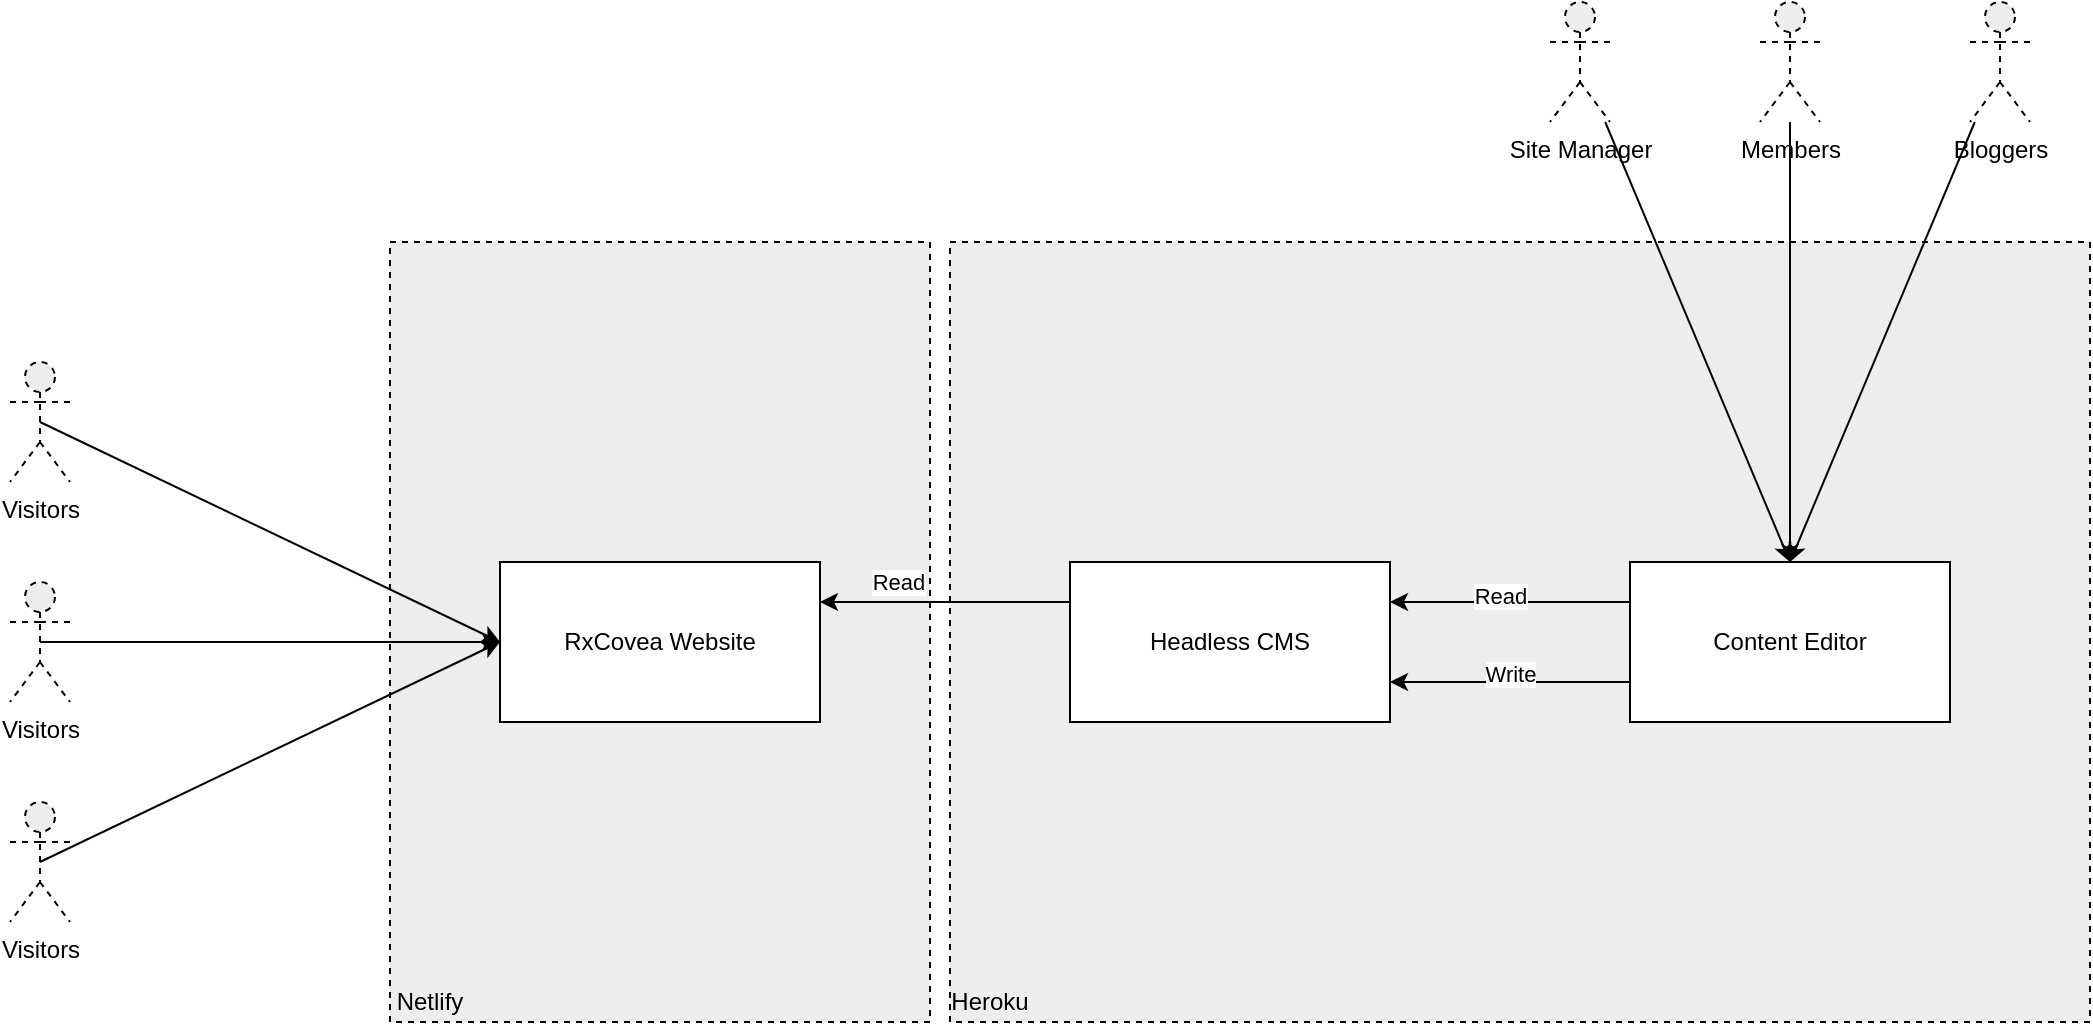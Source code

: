 <mxfile version="13.6.3" type="github"><diagram id="g9f8YXqFuwfR54DmbjSM" name="Page-1"><mxGraphModel dx="2053" dy="1036" grid="1" gridSize="10" guides="1" tooltips="1" connect="1" arrows="1" fold="1" page="1" pageScale="1" pageWidth="1100" pageHeight="850" math="0" shadow="0"><root><mxCell id="0"/><mxCell id="1" parent="0"/><mxCell id="TKctPU0jSjtF8buz-LvM-9" value="" style="rounded=0;whiteSpace=wrap;html=1;dashed=1;fillColor=#EDEDED;" vertex="1" parent="1"><mxGeometry x="220" y="160" width="270" height="390" as="geometry"/></mxCell><mxCell id="TKctPU0jSjtF8buz-LvM-8" value="" style="rounded=0;whiteSpace=wrap;html=1;dashed=1;fillColor=#EDEDED;" vertex="1" parent="1"><mxGeometry x="500" y="160" width="570" height="390" as="geometry"/></mxCell><mxCell id="TKctPU0jSjtF8buz-LvM-1" value="Headless CMS" style="rounded=0;whiteSpace=wrap;html=1;" vertex="1" parent="1"><mxGeometry x="560" y="320" width="160" height="80" as="geometry"/></mxCell><mxCell id="TKctPU0jSjtF8buz-LvM-13" style="edgeStyle=orthogonalEdgeStyle;rounded=0;orthogonalLoop=1;jettySize=auto;html=1;exitX=0;exitY=0.25;exitDx=0;exitDy=0;entryX=1;entryY=0.25;entryDx=0;entryDy=0;" edge="1" parent="1" source="TKctPU0jSjtF8buz-LvM-3" target="TKctPU0jSjtF8buz-LvM-1"><mxGeometry relative="1" as="geometry"/></mxCell><mxCell id="TKctPU0jSjtF8buz-LvM-15" value="Read" style="edgeLabel;html=1;align=center;verticalAlign=middle;resizable=0;points=[];" vertex="1" connectable="0" parent="TKctPU0jSjtF8buz-LvM-13"><mxGeometry x="0.083" y="-3" relative="1" as="geometry"><mxPoint as="offset"/></mxGeometry></mxCell><mxCell id="TKctPU0jSjtF8buz-LvM-14" style="edgeStyle=orthogonalEdgeStyle;rounded=0;orthogonalLoop=1;jettySize=auto;html=1;exitX=0;exitY=0.75;exitDx=0;exitDy=0;entryX=1;entryY=0.75;entryDx=0;entryDy=0;" edge="1" parent="1" source="TKctPU0jSjtF8buz-LvM-3" target="TKctPU0jSjtF8buz-LvM-1"><mxGeometry relative="1" as="geometry"/></mxCell><mxCell id="TKctPU0jSjtF8buz-LvM-16" value="Write" style="edgeLabel;html=1;align=center;verticalAlign=middle;resizable=0;points=[];" vertex="1" connectable="0" parent="TKctPU0jSjtF8buz-LvM-14"><mxGeometry x="0.083" y="-4" relative="1" as="geometry"><mxPoint x="5" as="offset"/></mxGeometry></mxCell><mxCell id="TKctPU0jSjtF8buz-LvM-3" value="Content Editor" style="rounded=0;whiteSpace=wrap;html=1;" vertex="1" parent="1"><mxGeometry x="840" y="320" width="160" height="80" as="geometry"/></mxCell><mxCell id="TKctPU0jSjtF8buz-LvM-11" value="RxCovea Website" style="rounded=0;whiteSpace=wrap;html=1;" vertex="1" parent="1"><mxGeometry x="275" y="320" width="160" height="80" as="geometry"/></mxCell><mxCell id="TKctPU0jSjtF8buz-LvM-17" value="Read" style="edgeStyle=orthogonalEdgeStyle;rounded=0;orthogonalLoop=1;jettySize=auto;html=1;exitX=0;exitY=0.25;exitDx=0;exitDy=0;entryX=1;entryY=0.25;entryDx=0;entryDy=0;" edge="1" parent="1" source="TKctPU0jSjtF8buz-LvM-1" target="TKctPU0jSjtF8buz-LvM-11"><mxGeometry x="0.375" y="-10" relative="1" as="geometry"><mxPoint as="offset"/></mxGeometry></mxCell><mxCell id="TKctPU0jSjtF8buz-LvM-18" value="Visitors" style="shape=umlActor;verticalLabelPosition=bottom;verticalAlign=top;html=1;outlineConnect=0;dashed=1;fillColor=#EDEDED;" vertex="1" parent="1"><mxGeometry x="30" y="220" width="30" height="60" as="geometry"/></mxCell><mxCell id="TKctPU0jSjtF8buz-LvM-19" value="Visitors" style="shape=umlActor;verticalLabelPosition=bottom;verticalAlign=top;html=1;outlineConnect=0;dashed=1;fillColor=#EDEDED;" vertex="1" parent="1"><mxGeometry x="30" y="330" width="30" height="60" as="geometry"/></mxCell><mxCell id="TKctPU0jSjtF8buz-LvM-20" value="Visitors" style="shape=umlActor;verticalLabelPosition=bottom;verticalAlign=top;html=1;outlineConnect=0;dashed=1;fillColor=#EDEDED;" vertex="1" parent="1"><mxGeometry x="30" y="440" width="30" height="60" as="geometry"/></mxCell><mxCell id="TKctPU0jSjtF8buz-LvM-23" value="Site Manager" style="shape=umlActor;verticalLabelPosition=bottom;verticalAlign=top;html=1;outlineConnect=0;dashed=1;fillColor=#EDEDED;" vertex="1" parent="1"><mxGeometry x="800" y="40" width="30" height="60" as="geometry"/></mxCell><mxCell id="TKctPU0jSjtF8buz-LvM-24" value="Members" style="shape=umlActor;verticalLabelPosition=bottom;verticalAlign=top;html=1;outlineConnect=0;dashed=1;fillColor=#EDEDED;" vertex="1" parent="1"><mxGeometry x="905" y="40" width="30" height="60" as="geometry"/></mxCell><mxCell id="TKctPU0jSjtF8buz-LvM-25" value="Bloggers" style="shape=umlActor;verticalLabelPosition=bottom;verticalAlign=top;html=1;outlineConnect=0;dashed=1;fillColor=#EDEDED;" vertex="1" parent="1"><mxGeometry x="1010" y="40" width="30" height="60" as="geometry"/></mxCell><mxCell id="TKctPU0jSjtF8buz-LvM-29" value="" style="endArrow=classic;html=1;" edge="1" parent="1" source="TKctPU0jSjtF8buz-LvM-23"><mxGeometry width="50" height="50" relative="1" as="geometry"><mxPoint x="670" y="100" as="sourcePoint"/><mxPoint x="920" y="320" as="targetPoint"/></mxGeometry></mxCell><mxCell id="TKctPU0jSjtF8buz-LvM-30" value="" style="endArrow=classic;html=1;entryX=0.5;entryY=0;entryDx=0;entryDy=0;" edge="1" parent="1" source="TKctPU0jSjtF8buz-LvM-24" target="TKctPU0jSjtF8buz-LvM-3"><mxGeometry width="50" height="50" relative="1" as="geometry"><mxPoint x="832.8" y="110" as="sourcePoint"/><mxPoint x="890" y="330" as="targetPoint"/></mxGeometry></mxCell><mxCell id="TKctPU0jSjtF8buz-LvM-31" value="" style="endArrow=classic;html=1;entryX=0.5;entryY=0;entryDx=0;entryDy=0;" edge="1" parent="1" source="TKctPU0jSjtF8buz-LvM-25" target="TKctPU0jSjtF8buz-LvM-3"><mxGeometry width="50" height="50" relative="1" as="geometry"><mxPoint x="930" y="110" as="sourcePoint"/><mxPoint x="930" y="330" as="targetPoint"/></mxGeometry></mxCell><mxCell id="TKctPU0jSjtF8buz-LvM-34" value="" style="endArrow=classic;html=1;entryX=0;entryY=0.5;entryDx=0;entryDy=0;exitX=0.5;exitY=0.5;exitDx=0;exitDy=0;exitPerimeter=0;" edge="1" parent="1" source="TKctPU0jSjtF8buz-LvM-18" target="TKctPU0jSjtF8buz-LvM-11"><mxGeometry width="50" height="50" relative="1" as="geometry"><mxPoint x="100" y="370" as="sourcePoint"/><mxPoint x="150" y="320" as="targetPoint"/></mxGeometry></mxCell><mxCell id="TKctPU0jSjtF8buz-LvM-35" value="" style="endArrow=classic;html=1;entryX=0;entryY=0.5;entryDx=0;entryDy=0;exitX=0.5;exitY=0.5;exitDx=0;exitDy=0;exitPerimeter=0;" edge="1" parent="1" source="TKctPU0jSjtF8buz-LvM-19" target="TKctPU0jSjtF8buz-LvM-11"><mxGeometry width="50" height="50" relative="1" as="geometry"><mxPoint x="70" y="285.87" as="sourcePoint"/><mxPoint x="285" y="370" as="targetPoint"/></mxGeometry></mxCell><mxCell id="TKctPU0jSjtF8buz-LvM-37" value="" style="endArrow=classic;html=1;entryX=0;entryY=0.5;entryDx=0;entryDy=0;exitX=0.5;exitY=0.5;exitDx=0;exitDy=0;exitPerimeter=0;" edge="1" parent="1" source="TKctPU0jSjtF8buz-LvM-20" target="TKctPU0jSjtF8buz-LvM-11"><mxGeometry width="50" height="50" relative="1" as="geometry"><mxPoint x="55" y="370" as="sourcePoint"/><mxPoint x="285" y="370" as="targetPoint"/></mxGeometry></mxCell><mxCell id="TKctPU0jSjtF8buz-LvM-38" value="Netlify" style="text;html=1;strokeColor=none;fillColor=none;align=center;verticalAlign=middle;whiteSpace=wrap;rounded=0;dashed=1;" vertex="1" parent="1"><mxGeometry x="220" y="530" width="40" height="20" as="geometry"/></mxCell><mxCell id="TKctPU0jSjtF8buz-LvM-39" value="Heroku" style="text;html=1;strokeColor=none;fillColor=none;align=center;verticalAlign=middle;whiteSpace=wrap;rounded=0;dashed=1;" vertex="1" parent="1"><mxGeometry x="500" y="530" width="40" height="20" as="geometry"/></mxCell></root></mxGraphModel></diagram></mxfile>